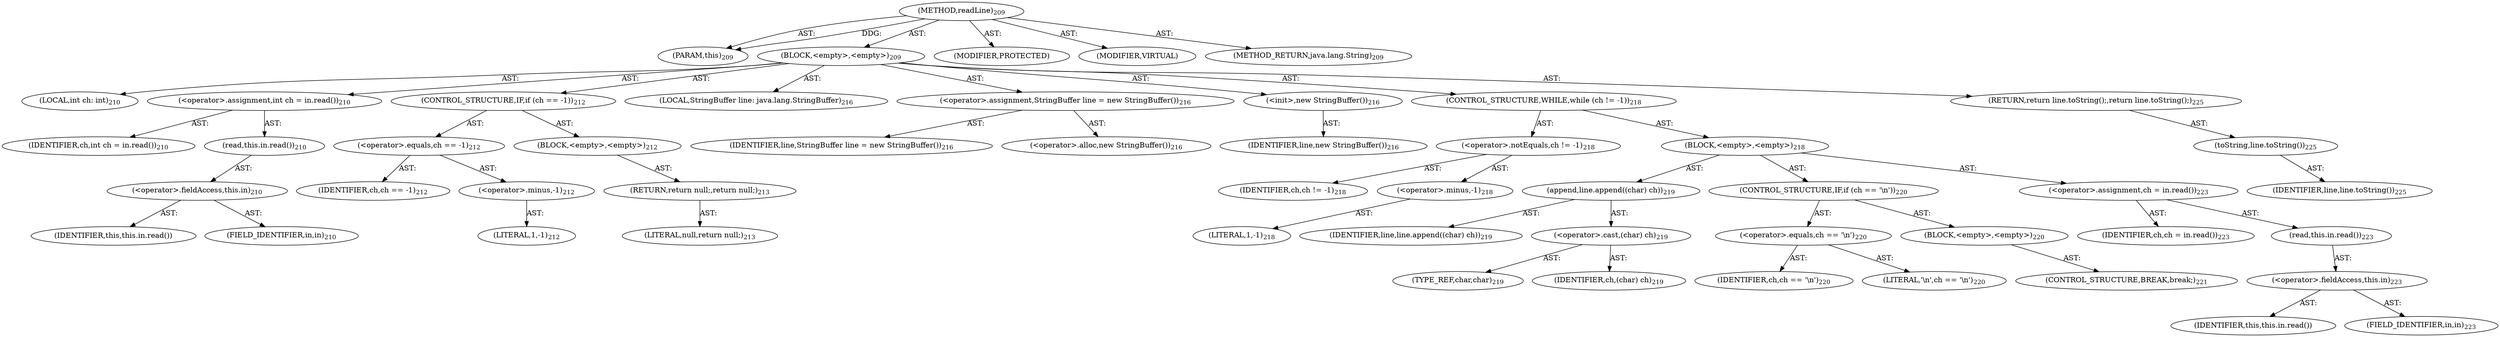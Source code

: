digraph "readLine" {  
"111669149704" [label = <(METHOD,readLine)<SUB>209</SUB>> ]
"115964117007" [label = <(PARAM,this)<SUB>209</SUB>> ]
"25769803796" [label = <(BLOCK,&lt;empty&gt;,&lt;empty&gt;)<SUB>209</SUB>> ]
"94489280518" [label = <(LOCAL,int ch: int)<SUB>210</SUB>> ]
"30064771119" [label = <(&lt;operator&gt;.assignment,int ch = in.read())<SUB>210</SUB>> ]
"68719476781" [label = <(IDENTIFIER,ch,int ch = in.read())<SUB>210</SUB>> ]
"30064771120" [label = <(read,this.in.read())<SUB>210</SUB>> ]
"30064771121" [label = <(&lt;operator&gt;.fieldAccess,this.in)<SUB>210</SUB>> ]
"68719476782" [label = <(IDENTIFIER,this,this.in.read())> ]
"55834574856" [label = <(FIELD_IDENTIFIER,in,in)<SUB>210</SUB>> ]
"47244640265" [label = <(CONTROL_STRUCTURE,IF,if (ch == -1))<SUB>212</SUB>> ]
"30064771122" [label = <(&lt;operator&gt;.equals,ch == -1)<SUB>212</SUB>> ]
"68719476783" [label = <(IDENTIFIER,ch,ch == -1)<SUB>212</SUB>> ]
"30064771123" [label = <(&lt;operator&gt;.minus,-1)<SUB>212</SUB>> ]
"90194313228" [label = <(LITERAL,1,-1)<SUB>212</SUB>> ]
"25769803797" [label = <(BLOCK,&lt;empty&gt;,&lt;empty&gt;)<SUB>212</SUB>> ]
"146028888071" [label = <(RETURN,return null;,return null;)<SUB>213</SUB>> ]
"90194313229" [label = <(LITERAL,null,return null;)<SUB>213</SUB>> ]
"94489280519" [label = <(LOCAL,StringBuffer line: java.lang.StringBuffer)<SUB>216</SUB>> ]
"30064771124" [label = <(&lt;operator&gt;.assignment,StringBuffer line = new StringBuffer())<SUB>216</SUB>> ]
"68719476784" [label = <(IDENTIFIER,line,StringBuffer line = new StringBuffer())<SUB>216</SUB>> ]
"30064771125" [label = <(&lt;operator&gt;.alloc,new StringBuffer())<SUB>216</SUB>> ]
"30064771126" [label = <(&lt;init&gt;,new StringBuffer())<SUB>216</SUB>> ]
"68719476785" [label = <(IDENTIFIER,line,new StringBuffer())<SUB>216</SUB>> ]
"47244640266" [label = <(CONTROL_STRUCTURE,WHILE,while (ch != -1))<SUB>218</SUB>> ]
"30064771127" [label = <(&lt;operator&gt;.notEquals,ch != -1)<SUB>218</SUB>> ]
"68719476786" [label = <(IDENTIFIER,ch,ch != -1)<SUB>218</SUB>> ]
"30064771128" [label = <(&lt;operator&gt;.minus,-1)<SUB>218</SUB>> ]
"90194313230" [label = <(LITERAL,1,-1)<SUB>218</SUB>> ]
"25769803798" [label = <(BLOCK,&lt;empty&gt;,&lt;empty&gt;)<SUB>218</SUB>> ]
"30064771129" [label = <(append,line.append((char) ch))<SUB>219</SUB>> ]
"68719476787" [label = <(IDENTIFIER,line,line.append((char) ch))<SUB>219</SUB>> ]
"30064771130" [label = <(&lt;operator&gt;.cast,(char) ch)<SUB>219</SUB>> ]
"180388626433" [label = <(TYPE_REF,char,char)<SUB>219</SUB>> ]
"68719476788" [label = <(IDENTIFIER,ch,(char) ch)<SUB>219</SUB>> ]
"47244640267" [label = <(CONTROL_STRUCTURE,IF,if (ch == '\n'))<SUB>220</SUB>> ]
"30064771131" [label = <(&lt;operator&gt;.equals,ch == '\n')<SUB>220</SUB>> ]
"68719476789" [label = <(IDENTIFIER,ch,ch == '\n')<SUB>220</SUB>> ]
"90194313231" [label = <(LITERAL,'\n',ch == '\n')<SUB>220</SUB>> ]
"25769803799" [label = <(BLOCK,&lt;empty&gt;,&lt;empty&gt;)<SUB>220</SUB>> ]
"47244640268" [label = <(CONTROL_STRUCTURE,BREAK,break;)<SUB>221</SUB>> ]
"30064771132" [label = <(&lt;operator&gt;.assignment,ch = in.read())<SUB>223</SUB>> ]
"68719476790" [label = <(IDENTIFIER,ch,ch = in.read())<SUB>223</SUB>> ]
"30064771133" [label = <(read,this.in.read())<SUB>223</SUB>> ]
"30064771134" [label = <(&lt;operator&gt;.fieldAccess,this.in)<SUB>223</SUB>> ]
"68719476791" [label = <(IDENTIFIER,this,this.in.read())> ]
"55834574857" [label = <(FIELD_IDENTIFIER,in,in)<SUB>223</SUB>> ]
"146028888072" [label = <(RETURN,return line.toString();,return line.toString();)<SUB>225</SUB>> ]
"30064771135" [label = <(toString,line.toString())<SUB>225</SUB>> ]
"68719476792" [label = <(IDENTIFIER,line,line.toString())<SUB>225</SUB>> ]
"133143986196" [label = <(MODIFIER,PROTECTED)> ]
"133143986197" [label = <(MODIFIER,VIRTUAL)> ]
"128849018888" [label = <(METHOD_RETURN,java.lang.String)<SUB>209</SUB>> ]
  "111669149704" -> "115964117007"  [ label = "AST: "] 
  "111669149704" -> "25769803796"  [ label = "AST: "] 
  "111669149704" -> "133143986196"  [ label = "AST: "] 
  "111669149704" -> "133143986197"  [ label = "AST: "] 
  "111669149704" -> "128849018888"  [ label = "AST: "] 
  "25769803796" -> "94489280518"  [ label = "AST: "] 
  "25769803796" -> "30064771119"  [ label = "AST: "] 
  "25769803796" -> "47244640265"  [ label = "AST: "] 
  "25769803796" -> "94489280519"  [ label = "AST: "] 
  "25769803796" -> "30064771124"  [ label = "AST: "] 
  "25769803796" -> "30064771126"  [ label = "AST: "] 
  "25769803796" -> "47244640266"  [ label = "AST: "] 
  "25769803796" -> "146028888072"  [ label = "AST: "] 
  "30064771119" -> "68719476781"  [ label = "AST: "] 
  "30064771119" -> "30064771120"  [ label = "AST: "] 
  "30064771120" -> "30064771121"  [ label = "AST: "] 
  "30064771121" -> "68719476782"  [ label = "AST: "] 
  "30064771121" -> "55834574856"  [ label = "AST: "] 
  "47244640265" -> "30064771122"  [ label = "AST: "] 
  "47244640265" -> "25769803797"  [ label = "AST: "] 
  "30064771122" -> "68719476783"  [ label = "AST: "] 
  "30064771122" -> "30064771123"  [ label = "AST: "] 
  "30064771123" -> "90194313228"  [ label = "AST: "] 
  "25769803797" -> "146028888071"  [ label = "AST: "] 
  "146028888071" -> "90194313229"  [ label = "AST: "] 
  "30064771124" -> "68719476784"  [ label = "AST: "] 
  "30064771124" -> "30064771125"  [ label = "AST: "] 
  "30064771126" -> "68719476785"  [ label = "AST: "] 
  "47244640266" -> "30064771127"  [ label = "AST: "] 
  "47244640266" -> "25769803798"  [ label = "AST: "] 
  "30064771127" -> "68719476786"  [ label = "AST: "] 
  "30064771127" -> "30064771128"  [ label = "AST: "] 
  "30064771128" -> "90194313230"  [ label = "AST: "] 
  "25769803798" -> "30064771129"  [ label = "AST: "] 
  "25769803798" -> "47244640267"  [ label = "AST: "] 
  "25769803798" -> "30064771132"  [ label = "AST: "] 
  "30064771129" -> "68719476787"  [ label = "AST: "] 
  "30064771129" -> "30064771130"  [ label = "AST: "] 
  "30064771130" -> "180388626433"  [ label = "AST: "] 
  "30064771130" -> "68719476788"  [ label = "AST: "] 
  "47244640267" -> "30064771131"  [ label = "AST: "] 
  "47244640267" -> "25769803799"  [ label = "AST: "] 
  "30064771131" -> "68719476789"  [ label = "AST: "] 
  "30064771131" -> "90194313231"  [ label = "AST: "] 
  "25769803799" -> "47244640268"  [ label = "AST: "] 
  "30064771132" -> "68719476790"  [ label = "AST: "] 
  "30064771132" -> "30064771133"  [ label = "AST: "] 
  "30064771133" -> "30064771134"  [ label = "AST: "] 
  "30064771134" -> "68719476791"  [ label = "AST: "] 
  "30064771134" -> "55834574857"  [ label = "AST: "] 
  "146028888072" -> "30064771135"  [ label = "AST: "] 
  "30064771135" -> "68719476792"  [ label = "AST: "] 
  "111669149704" -> "115964117007"  [ label = "DDG: "] 
}
